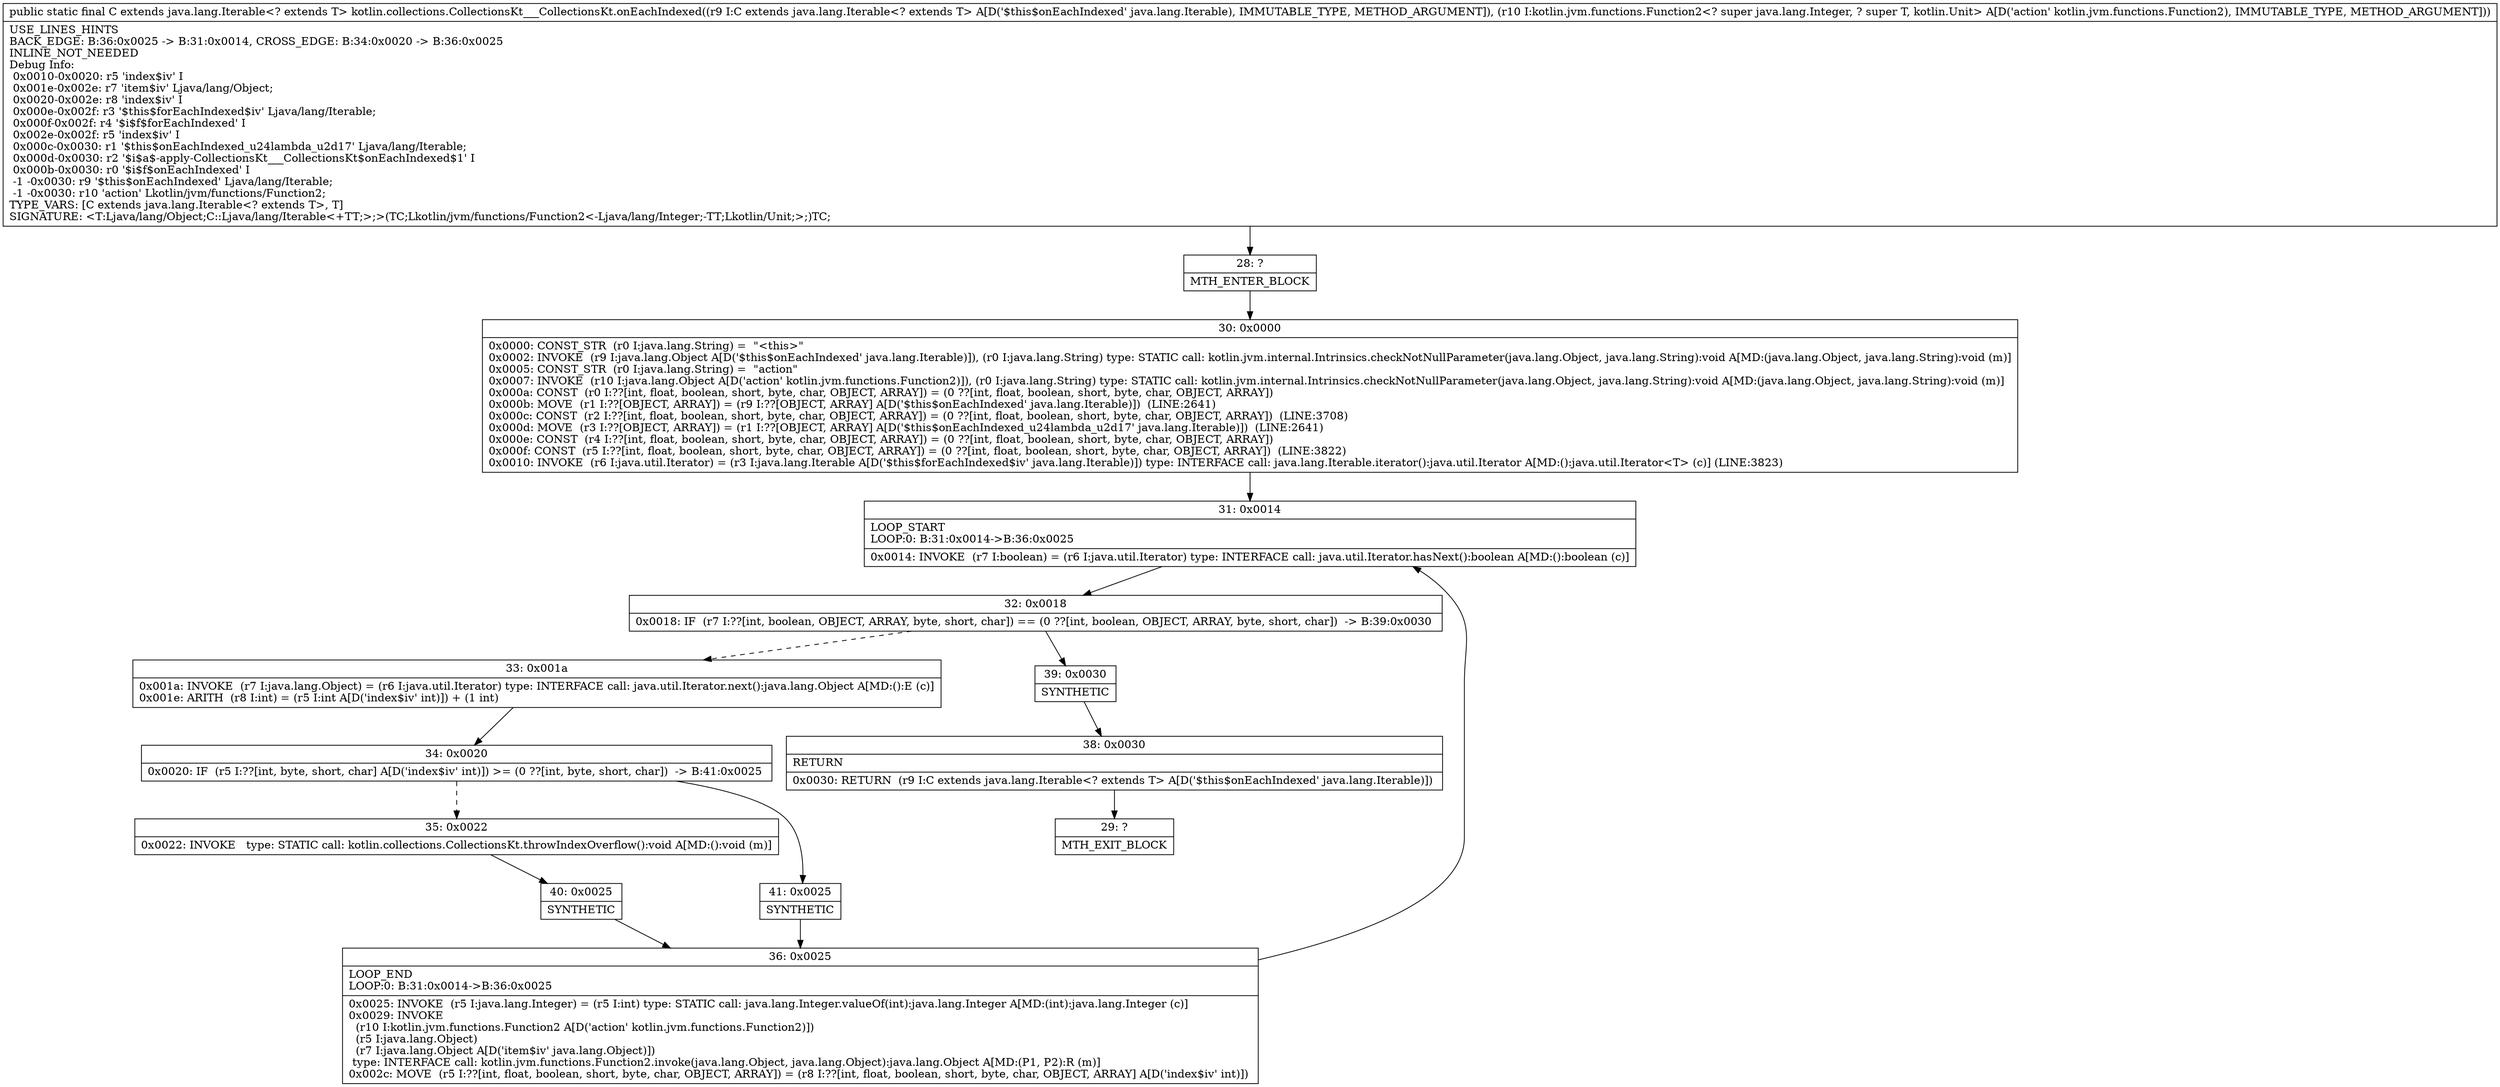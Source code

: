 digraph "CFG forkotlin.collections.CollectionsKt___CollectionsKt.onEachIndexed(Ljava\/lang\/Iterable;Lkotlin\/jvm\/functions\/Function2;)Ljava\/lang\/Iterable;" {
Node_28 [shape=record,label="{28\:\ ?|MTH_ENTER_BLOCK\l}"];
Node_30 [shape=record,label="{30\:\ 0x0000|0x0000: CONST_STR  (r0 I:java.lang.String) =  \"\<this\>\" \l0x0002: INVOKE  (r9 I:java.lang.Object A[D('$this$onEachIndexed' java.lang.Iterable)]), (r0 I:java.lang.String) type: STATIC call: kotlin.jvm.internal.Intrinsics.checkNotNullParameter(java.lang.Object, java.lang.String):void A[MD:(java.lang.Object, java.lang.String):void (m)]\l0x0005: CONST_STR  (r0 I:java.lang.String) =  \"action\" \l0x0007: INVOKE  (r10 I:java.lang.Object A[D('action' kotlin.jvm.functions.Function2)]), (r0 I:java.lang.String) type: STATIC call: kotlin.jvm.internal.Intrinsics.checkNotNullParameter(java.lang.Object, java.lang.String):void A[MD:(java.lang.Object, java.lang.String):void (m)]\l0x000a: CONST  (r0 I:??[int, float, boolean, short, byte, char, OBJECT, ARRAY]) = (0 ??[int, float, boolean, short, byte, char, OBJECT, ARRAY]) \l0x000b: MOVE  (r1 I:??[OBJECT, ARRAY]) = (r9 I:??[OBJECT, ARRAY] A[D('$this$onEachIndexed' java.lang.Iterable)])  (LINE:2641)\l0x000c: CONST  (r2 I:??[int, float, boolean, short, byte, char, OBJECT, ARRAY]) = (0 ??[int, float, boolean, short, byte, char, OBJECT, ARRAY])  (LINE:3708)\l0x000d: MOVE  (r3 I:??[OBJECT, ARRAY]) = (r1 I:??[OBJECT, ARRAY] A[D('$this$onEachIndexed_u24lambda_u2d17' java.lang.Iterable)])  (LINE:2641)\l0x000e: CONST  (r4 I:??[int, float, boolean, short, byte, char, OBJECT, ARRAY]) = (0 ??[int, float, boolean, short, byte, char, OBJECT, ARRAY]) \l0x000f: CONST  (r5 I:??[int, float, boolean, short, byte, char, OBJECT, ARRAY]) = (0 ??[int, float, boolean, short, byte, char, OBJECT, ARRAY])  (LINE:3822)\l0x0010: INVOKE  (r6 I:java.util.Iterator) = (r3 I:java.lang.Iterable A[D('$this$forEachIndexed$iv' java.lang.Iterable)]) type: INTERFACE call: java.lang.Iterable.iterator():java.util.Iterator A[MD:():java.util.Iterator\<T\> (c)] (LINE:3823)\l}"];
Node_31 [shape=record,label="{31\:\ 0x0014|LOOP_START\lLOOP:0: B:31:0x0014\-\>B:36:0x0025\l|0x0014: INVOKE  (r7 I:boolean) = (r6 I:java.util.Iterator) type: INTERFACE call: java.util.Iterator.hasNext():boolean A[MD:():boolean (c)]\l}"];
Node_32 [shape=record,label="{32\:\ 0x0018|0x0018: IF  (r7 I:??[int, boolean, OBJECT, ARRAY, byte, short, char]) == (0 ??[int, boolean, OBJECT, ARRAY, byte, short, char])  \-\> B:39:0x0030 \l}"];
Node_33 [shape=record,label="{33\:\ 0x001a|0x001a: INVOKE  (r7 I:java.lang.Object) = (r6 I:java.util.Iterator) type: INTERFACE call: java.util.Iterator.next():java.lang.Object A[MD:():E (c)]\l0x001e: ARITH  (r8 I:int) = (r5 I:int A[D('index$iv' int)]) + (1 int) \l}"];
Node_34 [shape=record,label="{34\:\ 0x0020|0x0020: IF  (r5 I:??[int, byte, short, char] A[D('index$iv' int)]) \>= (0 ??[int, byte, short, char])  \-\> B:41:0x0025 \l}"];
Node_35 [shape=record,label="{35\:\ 0x0022|0x0022: INVOKE   type: STATIC call: kotlin.collections.CollectionsKt.throwIndexOverflow():void A[MD:():void (m)]\l}"];
Node_40 [shape=record,label="{40\:\ 0x0025|SYNTHETIC\l}"];
Node_36 [shape=record,label="{36\:\ 0x0025|LOOP_END\lLOOP:0: B:31:0x0014\-\>B:36:0x0025\l|0x0025: INVOKE  (r5 I:java.lang.Integer) = (r5 I:int) type: STATIC call: java.lang.Integer.valueOf(int):java.lang.Integer A[MD:(int):java.lang.Integer (c)]\l0x0029: INVOKE  \l  (r10 I:kotlin.jvm.functions.Function2 A[D('action' kotlin.jvm.functions.Function2)])\l  (r5 I:java.lang.Object)\l  (r7 I:java.lang.Object A[D('item$iv' java.lang.Object)])\l type: INTERFACE call: kotlin.jvm.functions.Function2.invoke(java.lang.Object, java.lang.Object):java.lang.Object A[MD:(P1, P2):R (m)]\l0x002c: MOVE  (r5 I:??[int, float, boolean, short, byte, char, OBJECT, ARRAY]) = (r8 I:??[int, float, boolean, short, byte, char, OBJECT, ARRAY] A[D('index$iv' int)]) \l}"];
Node_41 [shape=record,label="{41\:\ 0x0025|SYNTHETIC\l}"];
Node_39 [shape=record,label="{39\:\ 0x0030|SYNTHETIC\l}"];
Node_38 [shape=record,label="{38\:\ 0x0030|RETURN\l|0x0030: RETURN  (r9 I:C extends java.lang.Iterable\<? extends T\> A[D('$this$onEachIndexed' java.lang.Iterable)]) \l}"];
Node_29 [shape=record,label="{29\:\ ?|MTH_EXIT_BLOCK\l}"];
MethodNode[shape=record,label="{public static final C extends java.lang.Iterable\<? extends T\> kotlin.collections.CollectionsKt___CollectionsKt.onEachIndexed((r9 I:C extends java.lang.Iterable\<? extends T\> A[D('$this$onEachIndexed' java.lang.Iterable), IMMUTABLE_TYPE, METHOD_ARGUMENT]), (r10 I:kotlin.jvm.functions.Function2\<? super java.lang.Integer, ? super T, kotlin.Unit\> A[D('action' kotlin.jvm.functions.Function2), IMMUTABLE_TYPE, METHOD_ARGUMENT]))  | USE_LINES_HINTS\lBACK_EDGE: B:36:0x0025 \-\> B:31:0x0014, CROSS_EDGE: B:34:0x0020 \-\> B:36:0x0025\lINLINE_NOT_NEEDED\lDebug Info:\l  0x0010\-0x0020: r5 'index$iv' I\l  0x001e\-0x002e: r7 'item$iv' Ljava\/lang\/Object;\l  0x0020\-0x002e: r8 'index$iv' I\l  0x000e\-0x002f: r3 '$this$forEachIndexed$iv' Ljava\/lang\/Iterable;\l  0x000f\-0x002f: r4 '$i$f$forEachIndexed' I\l  0x002e\-0x002f: r5 'index$iv' I\l  0x000c\-0x0030: r1 '$this$onEachIndexed_u24lambda_u2d17' Ljava\/lang\/Iterable;\l  0x000d\-0x0030: r2 '$i$a$\-apply\-CollectionsKt___CollectionsKt$onEachIndexed$1' I\l  0x000b\-0x0030: r0 '$i$f$onEachIndexed' I\l  \-1 \-0x0030: r9 '$this$onEachIndexed' Ljava\/lang\/Iterable;\l  \-1 \-0x0030: r10 'action' Lkotlin\/jvm\/functions\/Function2;\lTYPE_VARS: [C extends java.lang.Iterable\<? extends T\>, T]\lSIGNATURE: \<T:Ljava\/lang\/Object;C::Ljava\/lang\/Iterable\<+TT;\>;\>(TC;Lkotlin\/jvm\/functions\/Function2\<\-Ljava\/lang\/Integer;\-TT;Lkotlin\/Unit;\>;)TC;\l}"];
MethodNode -> Node_28;Node_28 -> Node_30;
Node_30 -> Node_31;
Node_31 -> Node_32;
Node_32 -> Node_33[style=dashed];
Node_32 -> Node_39;
Node_33 -> Node_34;
Node_34 -> Node_35[style=dashed];
Node_34 -> Node_41;
Node_35 -> Node_40;
Node_40 -> Node_36;
Node_36 -> Node_31;
Node_41 -> Node_36;
Node_39 -> Node_38;
Node_38 -> Node_29;
}

